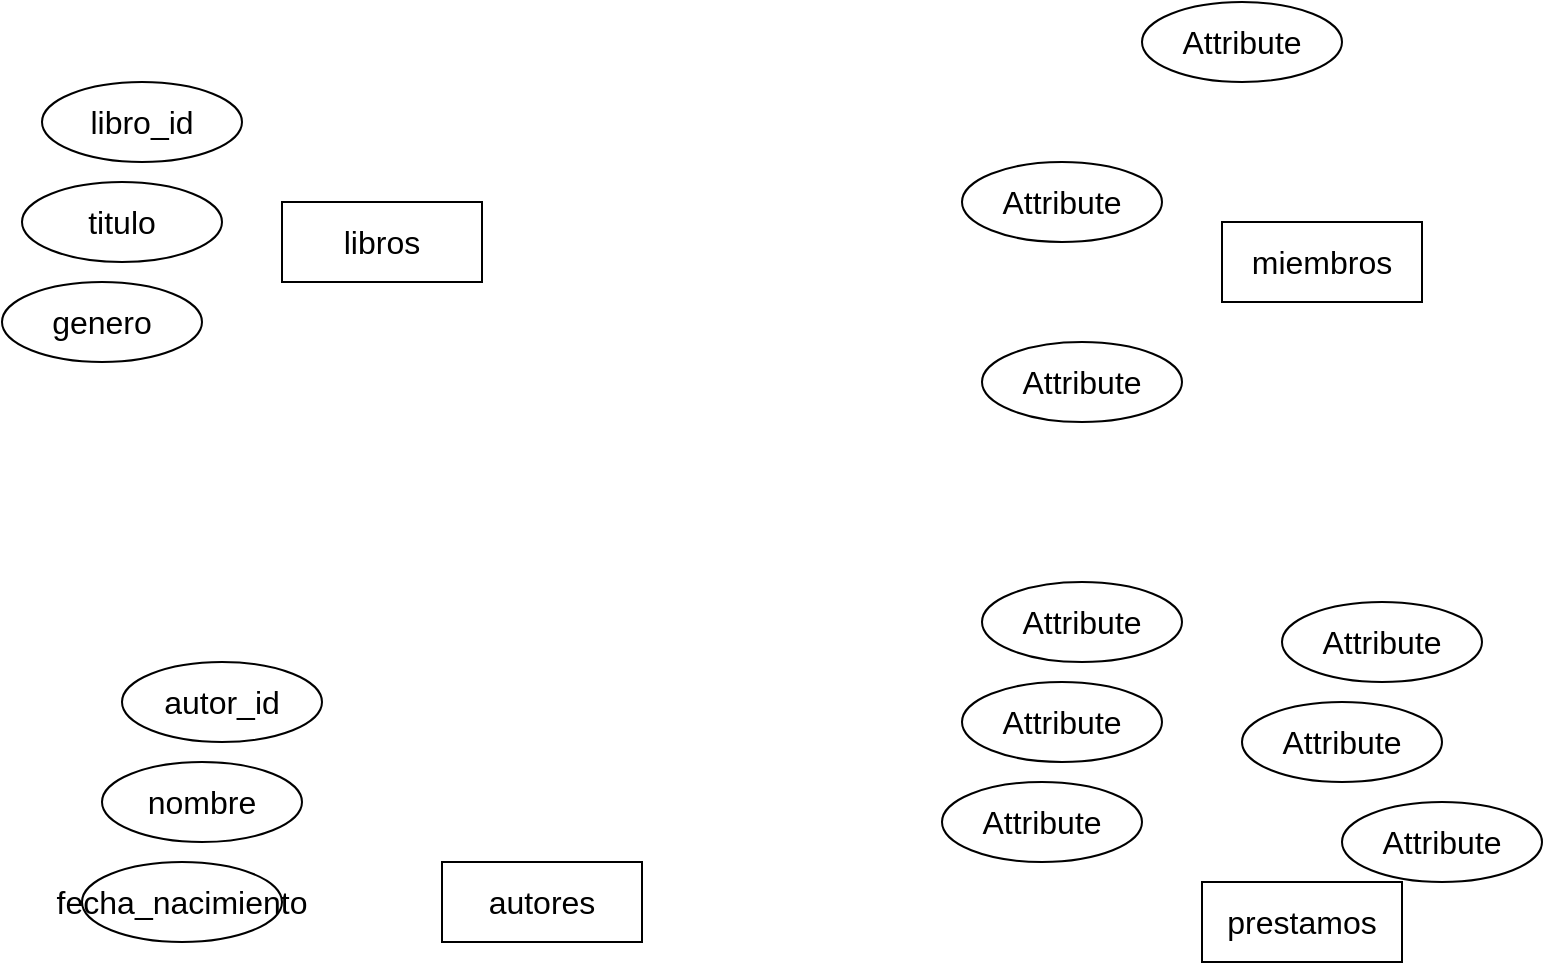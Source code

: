 <mxfile version="22.0.8" type="github">
  <diagram id="R2lEEEUBdFMjLlhIrx00" name="Page-1">
    <mxGraphModel dx="613" dy="686" grid="1" gridSize="10" guides="1" tooltips="1" connect="1" arrows="1" fold="1" page="1" pageScale="1" pageWidth="850" pageHeight="1100" math="0" shadow="0" extFonts="Permanent Marker^https://fonts.googleapis.com/css?family=Permanent+Marker">
      <root>
        <mxCell id="0" />
        <mxCell id="1" parent="0" />
        <mxCell id="UlR07b5k4x8QhfWgp_IP-1" value="prestamos" style="whiteSpace=wrap;html=1;align=center;fontSize=16;" vertex="1" parent="1">
          <mxGeometry x="660" y="540" width="100" height="40" as="geometry" />
        </mxCell>
        <mxCell id="UlR07b5k4x8QhfWgp_IP-2" value="autores" style="whiteSpace=wrap;html=1;align=center;fontSize=16;" vertex="1" parent="1">
          <mxGeometry x="280" y="530" width="100" height="40" as="geometry" />
        </mxCell>
        <mxCell id="UlR07b5k4x8QhfWgp_IP-3" value="libros" style="whiteSpace=wrap;html=1;align=center;fontSize=16;" vertex="1" parent="1">
          <mxGeometry x="200" y="200" width="100" height="40" as="geometry" />
        </mxCell>
        <mxCell id="UlR07b5k4x8QhfWgp_IP-4" value="miembros" style="whiteSpace=wrap;html=1;align=center;fontSize=16;" vertex="1" parent="1">
          <mxGeometry x="670" y="210" width="100" height="40" as="geometry" />
        </mxCell>
        <mxCell id="UlR07b5k4x8QhfWgp_IP-5" value="titulo" style="ellipse;whiteSpace=wrap;html=1;align=center;fontSize=16;" vertex="1" parent="1">
          <mxGeometry x="70" y="190" width="100" height="40" as="geometry" />
        </mxCell>
        <mxCell id="UlR07b5k4x8QhfWgp_IP-6" value="libro_id" style="ellipse;whiteSpace=wrap;html=1;align=center;fontSize=16;" vertex="1" parent="1">
          <mxGeometry x="80" y="140" width="100" height="40" as="geometry" />
        </mxCell>
        <mxCell id="UlR07b5k4x8QhfWgp_IP-7" value="genero" style="ellipse;whiteSpace=wrap;html=1;align=center;fontSize=16;" vertex="1" parent="1">
          <mxGeometry x="60" y="240" width="100" height="40" as="geometry" />
        </mxCell>
        <mxCell id="UlR07b5k4x8QhfWgp_IP-9" value="Attribute" style="ellipse;whiteSpace=wrap;html=1;align=center;fontSize=16;" vertex="1" parent="1">
          <mxGeometry x="550" y="270" width="100" height="40" as="geometry" />
        </mxCell>
        <mxCell id="UlR07b5k4x8QhfWgp_IP-10" value="Attribute" style="ellipse;whiteSpace=wrap;html=1;align=center;fontSize=16;" vertex="1" parent="1">
          <mxGeometry x="540" y="180" width="100" height="40" as="geometry" />
        </mxCell>
        <mxCell id="UlR07b5k4x8QhfWgp_IP-11" value="Attribute" style="ellipse;whiteSpace=wrap;html=1;align=center;fontSize=16;" vertex="1" parent="1">
          <mxGeometry x="630" y="100" width="100" height="40" as="geometry" />
        </mxCell>
        <mxCell id="UlR07b5k4x8QhfWgp_IP-12" value="Attribute" style="ellipse;whiteSpace=wrap;html=1;align=center;fontSize=16;" vertex="1" parent="1">
          <mxGeometry x="540" y="440" width="100" height="40" as="geometry" />
        </mxCell>
        <mxCell id="UlR07b5k4x8QhfWgp_IP-13" value="Attribute" style="ellipse;whiteSpace=wrap;html=1;align=center;fontSize=16;" vertex="1" parent="1">
          <mxGeometry x="550" y="390" width="100" height="40" as="geometry" />
        </mxCell>
        <mxCell id="UlR07b5k4x8QhfWgp_IP-14" value="Attribute" style="ellipse;whiteSpace=wrap;html=1;align=center;fontSize=16;" vertex="1" parent="1">
          <mxGeometry x="530" y="490" width="100" height="40" as="geometry" />
        </mxCell>
        <mxCell id="UlR07b5k4x8QhfWgp_IP-15" value="Attribute" style="ellipse;whiteSpace=wrap;html=1;align=center;fontSize=16;" vertex="1" parent="1">
          <mxGeometry x="680" y="450" width="100" height="40" as="geometry" />
        </mxCell>
        <mxCell id="UlR07b5k4x8QhfWgp_IP-16" value="Attribute" style="ellipse;whiteSpace=wrap;html=1;align=center;fontSize=16;" vertex="1" parent="1">
          <mxGeometry x="700" y="400" width="100" height="40" as="geometry" />
        </mxCell>
        <mxCell id="UlR07b5k4x8QhfWgp_IP-17" value="Attribute" style="ellipse;whiteSpace=wrap;html=1;align=center;fontSize=16;" vertex="1" parent="1">
          <mxGeometry x="730" y="500" width="100" height="40" as="geometry" />
        </mxCell>
        <mxCell id="UlR07b5k4x8QhfWgp_IP-18" value="nombre" style="ellipse;whiteSpace=wrap;html=1;align=center;fontSize=16;" vertex="1" parent="1">
          <mxGeometry x="110" y="480" width="100" height="40" as="geometry" />
        </mxCell>
        <mxCell id="UlR07b5k4x8QhfWgp_IP-19" value="autor_id" style="ellipse;whiteSpace=wrap;html=1;align=center;fontSize=16;" vertex="1" parent="1">
          <mxGeometry x="120" y="430" width="100" height="40" as="geometry" />
        </mxCell>
        <mxCell id="UlR07b5k4x8QhfWgp_IP-20" value="fecha_nacimiento" style="ellipse;whiteSpace=wrap;html=1;align=center;fontSize=16;" vertex="1" parent="1">
          <mxGeometry x="100" y="530" width="100" height="40" as="geometry" />
        </mxCell>
      </root>
    </mxGraphModel>
  </diagram>
</mxfile>
